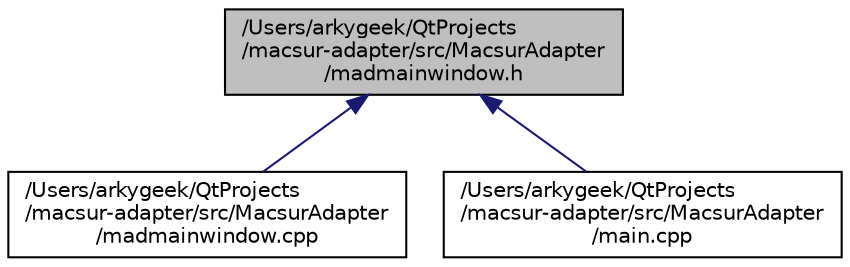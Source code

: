 digraph "/Users/arkygeek/QtProjects/macsur-adapter/src/MacsurAdapter/madmainwindow.h"
{
  edge [fontname="Helvetica",fontsize="10",labelfontname="Helvetica",labelfontsize="10"];
  node [fontname="Helvetica",fontsize="10",shape=record];
  Node1 [label="/Users/arkygeek/QtProjects\l/macsur-adapter/src/MacsurAdapter\l/madmainwindow.h",height=0.2,width=0.4,color="black", fillcolor="grey75", style="filled" fontcolor="black"];
  Node1 -> Node2 [dir="back",color="midnightblue",fontsize="10",style="solid"];
  Node2 [label="/Users/arkygeek/QtProjects\l/macsur-adapter/src/MacsurAdapter\l/madmainwindow.cpp",height=0.2,width=0.4,color="black", fillcolor="white", style="filled",URL="$madmainwindow_8cpp.html"];
  Node1 -> Node3 [dir="back",color="midnightblue",fontsize="10",style="solid"];
  Node3 [label="/Users/arkygeek/QtProjects\l/macsur-adapter/src/MacsurAdapter\l/main.cpp",height=0.2,width=0.4,color="black", fillcolor="white", style="filled",URL="$main_8cpp.html"];
}
